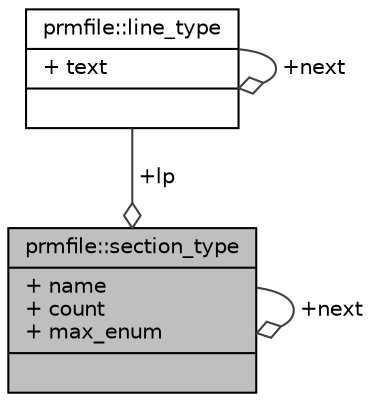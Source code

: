 digraph "prmfile::section_type"
{
  edge [fontname="Helvetica",fontsize="10",labelfontname="Helvetica",labelfontsize="10"];
  node [fontname="Helvetica",fontsize="10",shape=record];
  Node1 [label="{prmfile::section_type\n|+ name\l+ count\l+ max_enum\l|}",height=0.2,width=0.4,color="black", fillcolor="grey75", style="filled" fontcolor="black"];
  Node1 -> Node1 [color="grey25",fontsize="10",style="solid",label=" +next" ,arrowhead="odiamond",fontname="Helvetica"];
  Node2 -> Node1 [color="grey25",fontsize="10",style="solid",label=" +lp" ,arrowhead="odiamond",fontname="Helvetica"];
  Node2 [label="{prmfile::line_type\n|+ text\l|}",height=0.2,width=0.4,color="black", fillcolor="white", style="filled",URL="$structprmfile_1_1line__type.html"];
  Node2 -> Node2 [color="grey25",fontsize="10",style="solid",label=" +next" ,arrowhead="odiamond",fontname="Helvetica"];
}
